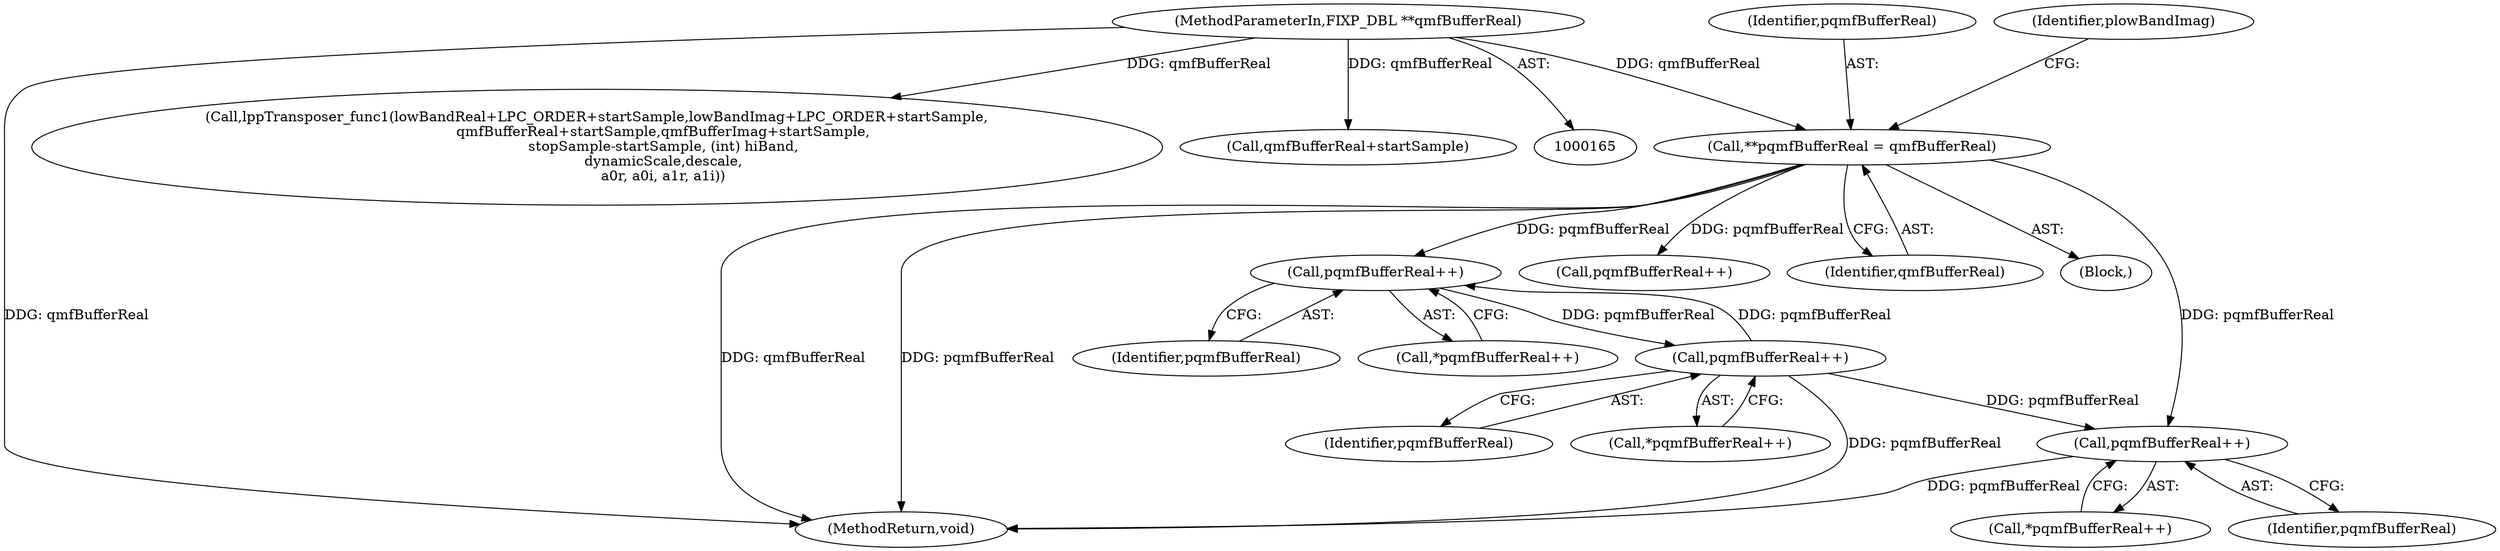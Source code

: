 digraph "0_Android_8e3be529372892e20ccf196809bc73276c822189@pointer" {
"1000593" [label="(Call,pqmfBufferReal++)"];
"1000433" [label="(Call,**pqmfBufferReal = qmfBufferReal)"];
"1000168" [label="(MethodParameterIn,FIXP_DBL **qmfBufferReal)"];
"1000577" [label="(Call,pqmfBufferReal++)"];
"1000568" [label="(Call,pqmfBufferReal++)"];
"1000578" [label="(Identifier,pqmfBufferReal)"];
"1000592" [label="(Call,*pqmfBufferReal++)"];
"1000439" [label="(Identifier,plowBandImag)"];
"1000576" [label="(Call,*pqmfBufferReal++)"];
"1000593" [label="(Call,pqmfBufferReal++)"];
"1000522" [label="(Call,pqmfBufferReal++)"];
"1000569" [label="(Identifier,pqmfBufferReal)"];
"1001825" [label="(Call,lppTransposer_func1(lowBandReal+LPC_ORDER+startSample,lowBandImag+LPC_ORDER+startSample,\n                              qmfBufferReal+startSample,qmfBufferImag+startSample,\n                              stopSample-startSample, (int) hiBand,\n                              dynamicScale,descale,\n                              a0r, a0i, a1r, a1i))"];
"1000594" [label="(Identifier,pqmfBufferReal)"];
"1000577" [label="(Call,pqmfBufferReal++)"];
"1000433" [label="(Call,**pqmfBufferReal = qmfBufferReal)"];
"1000435" [label="(Identifier,qmfBufferReal)"];
"1002027" [label="(MethodReturn,void)"];
"1000568" [label="(Call,pqmfBufferReal++)"];
"1000434" [label="(Identifier,pqmfBufferReal)"];
"1000426" [label="(Block,)"];
"1001836" [label="(Call,qmfBufferReal+startSample)"];
"1000168" [label="(MethodParameterIn,FIXP_DBL **qmfBufferReal)"];
"1000567" [label="(Call,*pqmfBufferReal++)"];
"1000593" -> "1000592"  [label="AST: "];
"1000593" -> "1000594"  [label="CFG: "];
"1000594" -> "1000593"  [label="AST: "];
"1000592" -> "1000593"  [label="CFG: "];
"1000593" -> "1002027"  [label="DDG: pqmfBufferReal"];
"1000433" -> "1000593"  [label="DDG: pqmfBufferReal"];
"1000577" -> "1000593"  [label="DDG: pqmfBufferReal"];
"1000433" -> "1000426"  [label="AST: "];
"1000433" -> "1000435"  [label="CFG: "];
"1000434" -> "1000433"  [label="AST: "];
"1000435" -> "1000433"  [label="AST: "];
"1000439" -> "1000433"  [label="CFG: "];
"1000433" -> "1002027"  [label="DDG: pqmfBufferReal"];
"1000433" -> "1002027"  [label="DDG: qmfBufferReal"];
"1000168" -> "1000433"  [label="DDG: qmfBufferReal"];
"1000433" -> "1000522"  [label="DDG: pqmfBufferReal"];
"1000433" -> "1000568"  [label="DDG: pqmfBufferReal"];
"1000168" -> "1000165"  [label="AST: "];
"1000168" -> "1002027"  [label="DDG: qmfBufferReal"];
"1000168" -> "1001825"  [label="DDG: qmfBufferReal"];
"1000168" -> "1001836"  [label="DDG: qmfBufferReal"];
"1000577" -> "1000576"  [label="AST: "];
"1000577" -> "1000578"  [label="CFG: "];
"1000578" -> "1000577"  [label="AST: "];
"1000576" -> "1000577"  [label="CFG: "];
"1000577" -> "1002027"  [label="DDG: pqmfBufferReal"];
"1000577" -> "1000568"  [label="DDG: pqmfBufferReal"];
"1000568" -> "1000577"  [label="DDG: pqmfBufferReal"];
"1000568" -> "1000567"  [label="AST: "];
"1000568" -> "1000569"  [label="CFG: "];
"1000569" -> "1000568"  [label="AST: "];
"1000567" -> "1000568"  [label="CFG: "];
}
